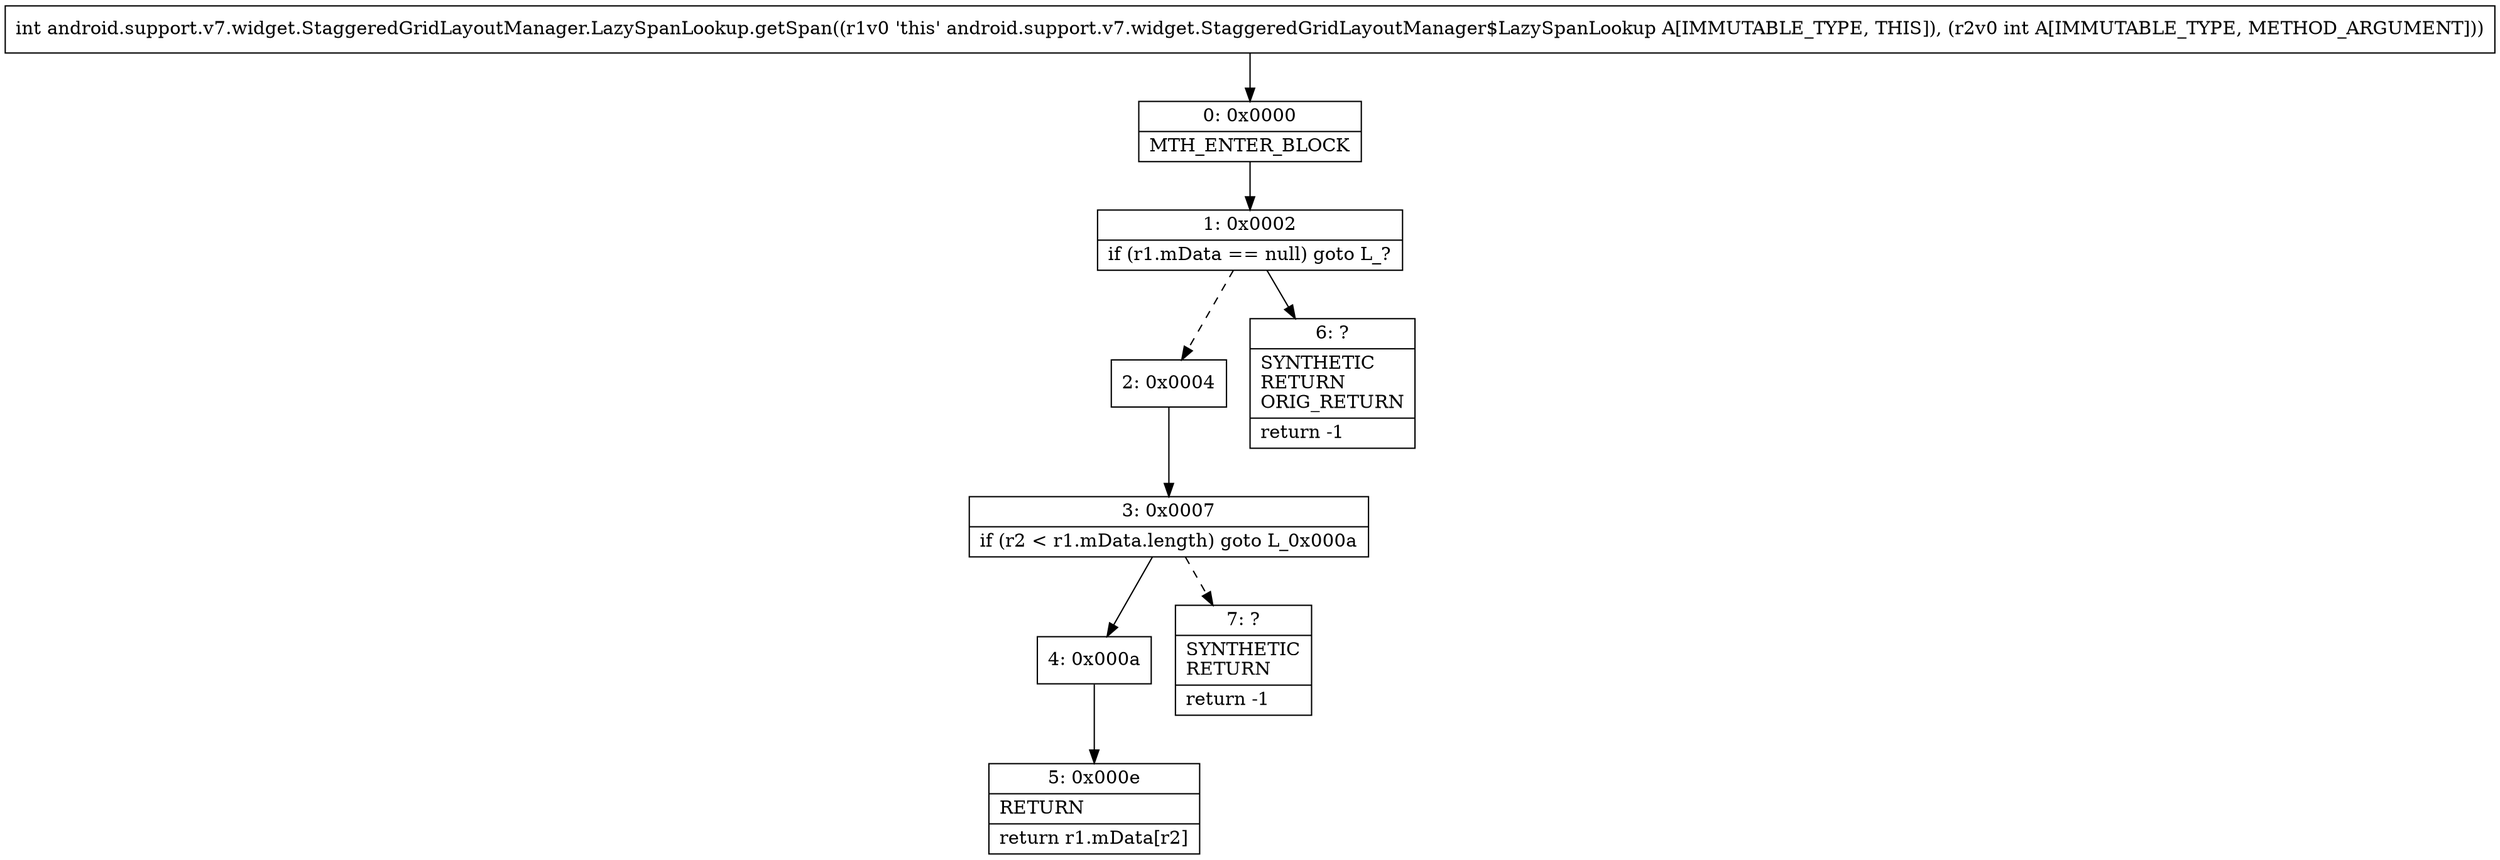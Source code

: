 digraph "CFG forandroid.support.v7.widget.StaggeredGridLayoutManager.LazySpanLookup.getSpan(I)I" {
Node_0 [shape=record,label="{0\:\ 0x0000|MTH_ENTER_BLOCK\l}"];
Node_1 [shape=record,label="{1\:\ 0x0002|if (r1.mData == null) goto L_?\l}"];
Node_2 [shape=record,label="{2\:\ 0x0004}"];
Node_3 [shape=record,label="{3\:\ 0x0007|if (r2 \< r1.mData.length) goto L_0x000a\l}"];
Node_4 [shape=record,label="{4\:\ 0x000a}"];
Node_5 [shape=record,label="{5\:\ 0x000e|RETURN\l|return r1.mData[r2]\l}"];
Node_6 [shape=record,label="{6\:\ ?|SYNTHETIC\lRETURN\lORIG_RETURN\l|return \-1\l}"];
Node_7 [shape=record,label="{7\:\ ?|SYNTHETIC\lRETURN\l|return \-1\l}"];
MethodNode[shape=record,label="{int android.support.v7.widget.StaggeredGridLayoutManager.LazySpanLookup.getSpan((r1v0 'this' android.support.v7.widget.StaggeredGridLayoutManager$LazySpanLookup A[IMMUTABLE_TYPE, THIS]), (r2v0 int A[IMMUTABLE_TYPE, METHOD_ARGUMENT])) }"];
MethodNode -> Node_0;
Node_0 -> Node_1;
Node_1 -> Node_2[style=dashed];
Node_1 -> Node_6;
Node_2 -> Node_3;
Node_3 -> Node_4;
Node_3 -> Node_7[style=dashed];
Node_4 -> Node_5;
}

